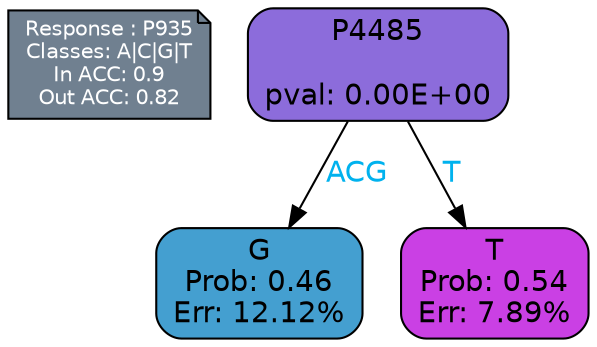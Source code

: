 digraph Tree {
node [shape=box, style="filled, rounded", color="black", fontname=helvetica] ;
graph [ranksep=equally, splines=polylines, bgcolor=transparent, dpi=600] ;
edge [fontname=helvetica] ;
LEGEND [label="Response : P935
Classes: A|C|G|T
In ACC: 0.9
Out ACC: 0.82
",shape=note,align=left,style=filled,fillcolor="slategray",fontcolor="white",fontsize=10];1 [label="P4485

pval: 0.00E+00", fillcolor="#8c6cdb"] ;
2 [label="G
Prob: 0.46
Err: 12.12%", fillcolor="#449fd0"] ;
3 [label="T
Prob: 0.54
Err: 7.89%", fillcolor="#ca40e4"] ;
1 -> 2 [label="ACG",fontcolor=deepskyblue2] ;
1 -> 3 [label="T",fontcolor=deepskyblue2] ;
{rank = same; 2;3;}{rank = same; LEGEND;1;}}